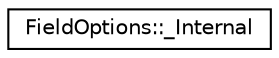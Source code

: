 digraph "类继承关系图"
{
 // LATEX_PDF_SIZE
  edge [fontname="Helvetica",fontsize="10",labelfontname="Helvetica",labelfontsize="10"];
  node [fontname="Helvetica",fontsize="10",shape=record];
  rankdir="LR";
  Node0 [label="FieldOptions::_Internal",height=0.2,width=0.4,color="black", fillcolor="white", style="filled",URL="$classFieldOptions_1_1__Internal.html",tooltip=" "];
}
